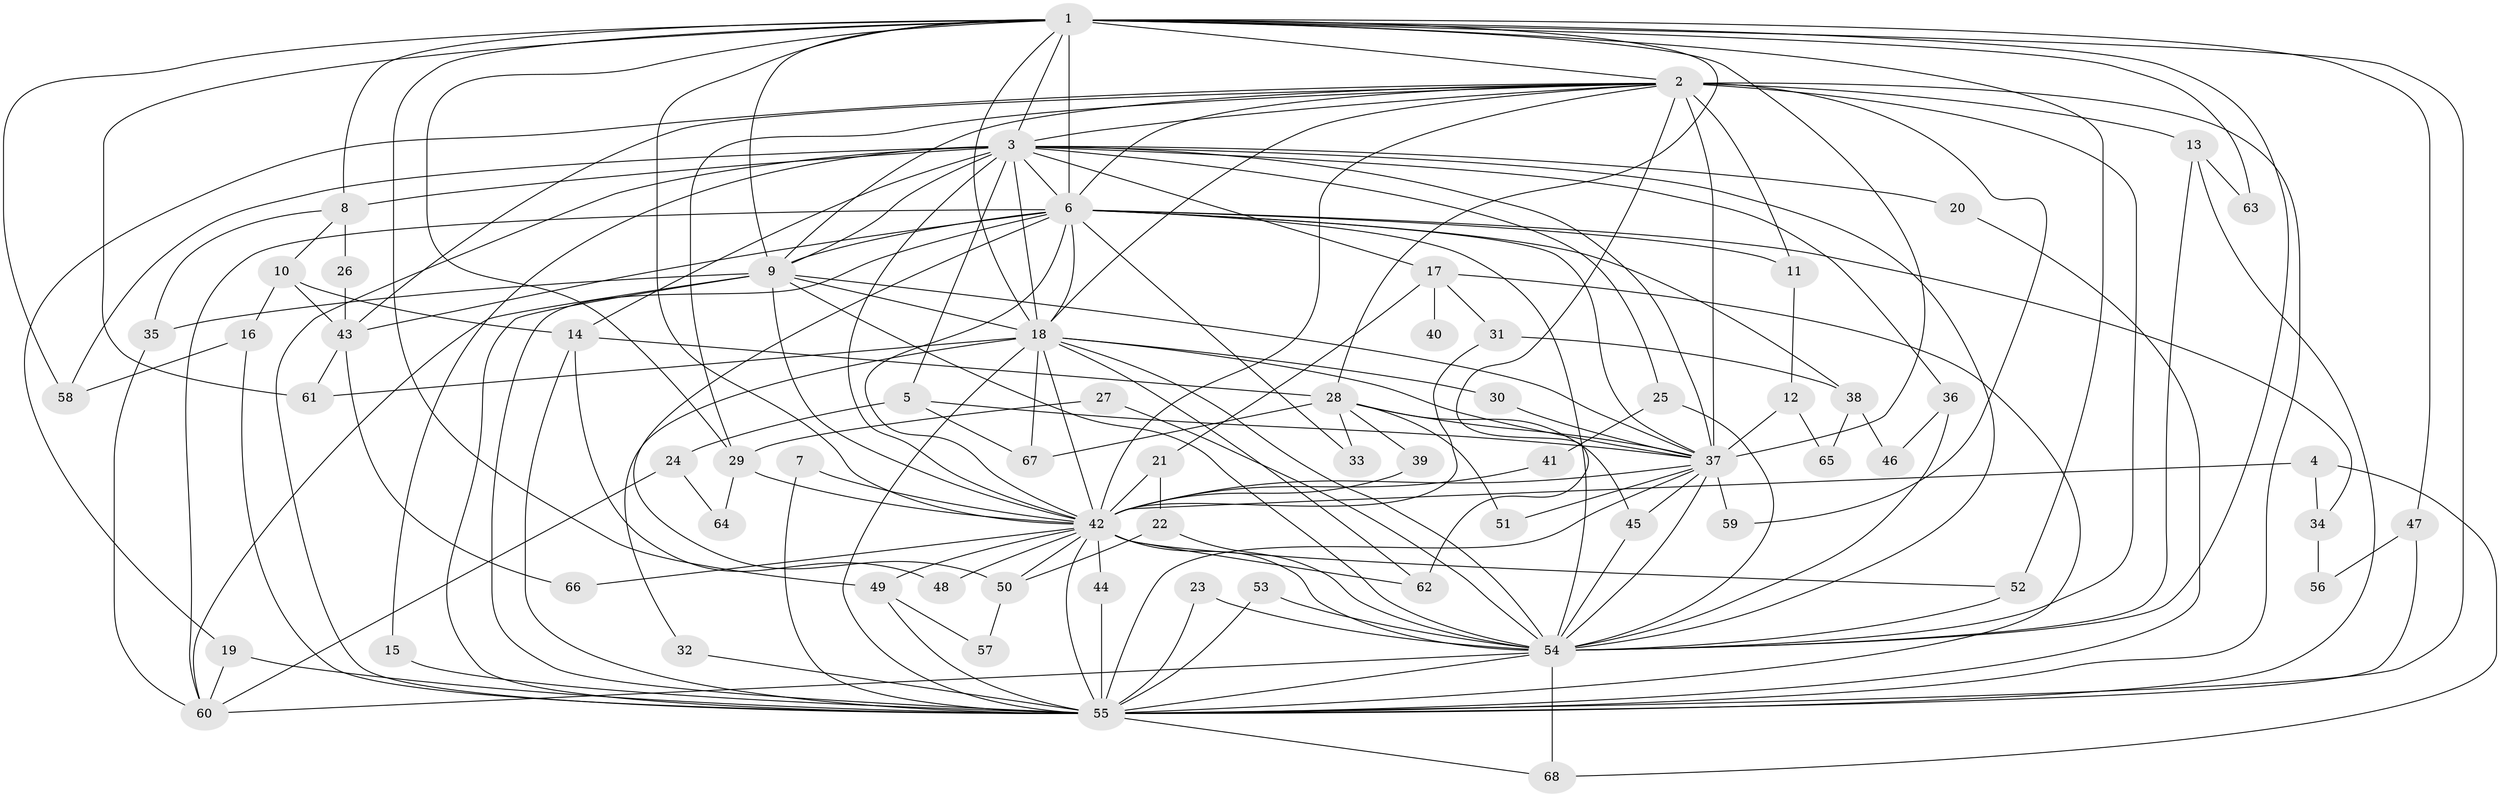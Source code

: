 // original degree distribution, {17: 0.03125, 21: 0.010416666666666666, 22: 0.010416666666666666, 13: 0.010416666666666666, 25: 0.010416666666666666, 27: 0.010416666666666666, 19: 0.010416666666666666, 18: 0.010416666666666666, 9: 0.010416666666666666, 3: 0.25, 4: 0.07291666666666667, 5: 0.03125, 6: 0.03125, 2: 0.5}
// Generated by graph-tools (version 1.1) at 2025/36/03/04/25 23:36:33]
// undirected, 68 vertices, 175 edges
graph export_dot {
  node [color=gray90,style=filled];
  1;
  2;
  3;
  4;
  5;
  6;
  7;
  8;
  9;
  10;
  11;
  12;
  13;
  14;
  15;
  16;
  17;
  18;
  19;
  20;
  21;
  22;
  23;
  24;
  25;
  26;
  27;
  28;
  29;
  30;
  31;
  32;
  33;
  34;
  35;
  36;
  37;
  38;
  39;
  40;
  41;
  42;
  43;
  44;
  45;
  46;
  47;
  48;
  49;
  50;
  51;
  52;
  53;
  54;
  55;
  56;
  57;
  58;
  59;
  60;
  61;
  62;
  63;
  64;
  65;
  66;
  67;
  68;
  1 -- 2 [weight=1.0];
  1 -- 3 [weight=1.0];
  1 -- 6 [weight=2.0];
  1 -- 8 [weight=1.0];
  1 -- 9 [weight=2.0];
  1 -- 18 [weight=1.0];
  1 -- 28 [weight=2.0];
  1 -- 29 [weight=1.0];
  1 -- 37 [weight=1.0];
  1 -- 42 [weight=1.0];
  1 -- 47 [weight=1.0];
  1 -- 49 [weight=1.0];
  1 -- 52 [weight=1.0];
  1 -- 54 [weight=1.0];
  1 -- 55 [weight=1.0];
  1 -- 58 [weight=1.0];
  1 -- 61 [weight=1.0];
  1 -- 63 [weight=1.0];
  2 -- 3 [weight=1.0];
  2 -- 6 [weight=1.0];
  2 -- 9 [weight=1.0];
  2 -- 11 [weight=1.0];
  2 -- 13 [weight=1.0];
  2 -- 18 [weight=1.0];
  2 -- 19 [weight=1.0];
  2 -- 29 [weight=1.0];
  2 -- 37 [weight=2.0];
  2 -- 42 [weight=1.0];
  2 -- 43 [weight=1.0];
  2 -- 54 [weight=2.0];
  2 -- 55 [weight=2.0];
  2 -- 59 [weight=1.0];
  2 -- 62 [weight=1.0];
  3 -- 5 [weight=1.0];
  3 -- 6 [weight=1.0];
  3 -- 8 [weight=1.0];
  3 -- 9 [weight=1.0];
  3 -- 14 [weight=1.0];
  3 -- 15 [weight=1.0];
  3 -- 17 [weight=1.0];
  3 -- 18 [weight=1.0];
  3 -- 20 [weight=1.0];
  3 -- 25 [weight=1.0];
  3 -- 36 [weight=1.0];
  3 -- 37 [weight=1.0];
  3 -- 42 [weight=1.0];
  3 -- 54 [weight=1.0];
  3 -- 55 [weight=1.0];
  3 -- 58 [weight=1.0];
  4 -- 34 [weight=1.0];
  4 -- 42 [weight=1.0];
  4 -- 68 [weight=1.0];
  5 -- 24 [weight=1.0];
  5 -- 37 [weight=1.0];
  5 -- 67 [weight=1.0];
  6 -- 9 [weight=1.0];
  6 -- 11 [weight=1.0];
  6 -- 18 [weight=1.0];
  6 -- 33 [weight=1.0];
  6 -- 34 [weight=1.0];
  6 -- 37 [weight=1.0];
  6 -- 38 [weight=1.0];
  6 -- 42 [weight=1.0];
  6 -- 43 [weight=1.0];
  6 -- 50 [weight=1.0];
  6 -- 54 [weight=1.0];
  6 -- 55 [weight=1.0];
  6 -- 60 [weight=1.0];
  7 -- 42 [weight=1.0];
  7 -- 55 [weight=1.0];
  8 -- 10 [weight=1.0];
  8 -- 26 [weight=1.0];
  8 -- 35 [weight=1.0];
  9 -- 18 [weight=2.0];
  9 -- 35 [weight=1.0];
  9 -- 37 [weight=1.0];
  9 -- 42 [weight=1.0];
  9 -- 54 [weight=1.0];
  9 -- 55 [weight=1.0];
  9 -- 60 [weight=1.0];
  10 -- 14 [weight=1.0];
  10 -- 16 [weight=1.0];
  10 -- 43 [weight=1.0];
  11 -- 12 [weight=1.0];
  12 -- 37 [weight=1.0];
  12 -- 65 [weight=1.0];
  13 -- 54 [weight=1.0];
  13 -- 55 [weight=1.0];
  13 -- 63 [weight=1.0];
  14 -- 28 [weight=1.0];
  14 -- 48 [weight=1.0];
  14 -- 55 [weight=1.0];
  15 -- 55 [weight=1.0];
  16 -- 55 [weight=1.0];
  16 -- 58 [weight=1.0];
  17 -- 21 [weight=1.0];
  17 -- 31 [weight=1.0];
  17 -- 40 [weight=1.0];
  17 -- 55 [weight=1.0];
  18 -- 30 [weight=2.0];
  18 -- 32 [weight=1.0];
  18 -- 37 [weight=1.0];
  18 -- 42 [weight=1.0];
  18 -- 54 [weight=1.0];
  18 -- 55 [weight=1.0];
  18 -- 61 [weight=1.0];
  18 -- 62 [weight=1.0];
  18 -- 67 [weight=1.0];
  19 -- 55 [weight=1.0];
  19 -- 60 [weight=1.0];
  20 -- 55 [weight=1.0];
  21 -- 22 [weight=1.0];
  21 -- 42 [weight=1.0];
  22 -- 50 [weight=1.0];
  22 -- 54 [weight=1.0];
  23 -- 54 [weight=1.0];
  23 -- 55 [weight=1.0];
  24 -- 60 [weight=1.0];
  24 -- 64 [weight=1.0];
  25 -- 41 [weight=1.0];
  25 -- 54 [weight=1.0];
  26 -- 43 [weight=1.0];
  27 -- 29 [weight=1.0];
  27 -- 54 [weight=1.0];
  28 -- 33 [weight=1.0];
  28 -- 37 [weight=1.0];
  28 -- 39 [weight=1.0];
  28 -- 45 [weight=1.0];
  28 -- 51 [weight=1.0];
  28 -- 67 [weight=1.0];
  29 -- 42 [weight=1.0];
  29 -- 64 [weight=1.0];
  30 -- 37 [weight=1.0];
  31 -- 38 [weight=1.0];
  31 -- 42 [weight=1.0];
  32 -- 55 [weight=1.0];
  34 -- 56 [weight=1.0];
  35 -- 60 [weight=1.0];
  36 -- 46 [weight=1.0];
  36 -- 54 [weight=1.0];
  37 -- 42 [weight=1.0];
  37 -- 45 [weight=1.0];
  37 -- 51 [weight=1.0];
  37 -- 54 [weight=1.0];
  37 -- 55 [weight=1.0];
  37 -- 59 [weight=1.0];
  38 -- 46 [weight=1.0];
  38 -- 65 [weight=1.0];
  39 -- 42 [weight=1.0];
  41 -- 42 [weight=2.0];
  42 -- 44 [weight=2.0];
  42 -- 48 [weight=1.0];
  42 -- 49 [weight=1.0];
  42 -- 50 [weight=1.0];
  42 -- 52 [weight=1.0];
  42 -- 54 [weight=2.0];
  42 -- 55 [weight=1.0];
  42 -- 62 [weight=1.0];
  42 -- 66 [weight=1.0];
  43 -- 61 [weight=1.0];
  43 -- 66 [weight=1.0];
  44 -- 55 [weight=1.0];
  45 -- 54 [weight=1.0];
  47 -- 55 [weight=1.0];
  47 -- 56 [weight=1.0];
  49 -- 55 [weight=1.0];
  49 -- 57 [weight=1.0];
  50 -- 57 [weight=1.0];
  52 -- 54 [weight=1.0];
  53 -- 54 [weight=1.0];
  53 -- 55 [weight=1.0];
  54 -- 55 [weight=1.0];
  54 -- 60 [weight=1.0];
  54 -- 68 [weight=1.0];
  55 -- 68 [weight=1.0];
}
